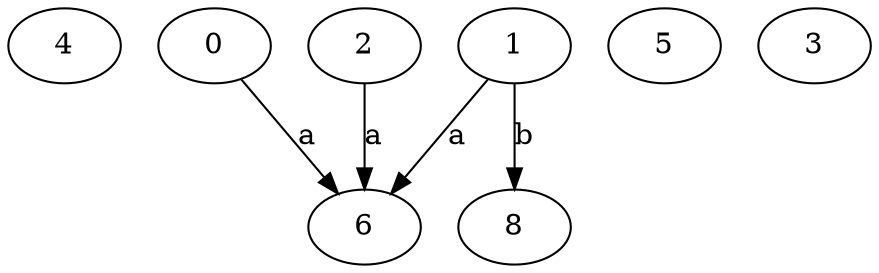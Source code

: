 strict digraph  {
4;
0;
1;
5;
6;
2;
8;
3;
0 -> 6  [label=a];
1 -> 6  [label=a];
1 -> 8  [label=b];
2 -> 6  [label=a];
}
